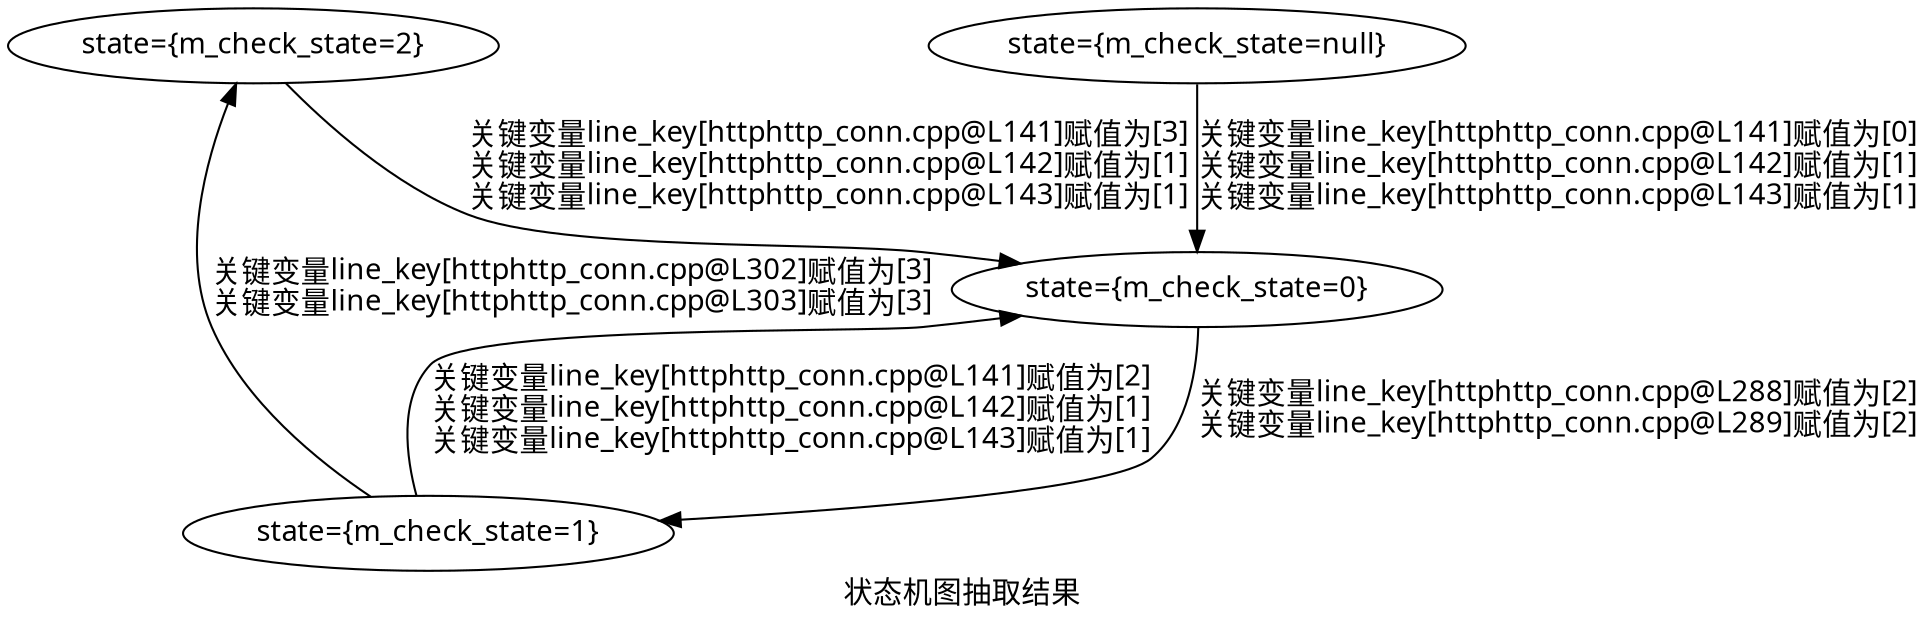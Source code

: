 digraph StateModel {
node [fontname="Microsoft YaHei"];
edge [fontname="Microsoft YaHei"];
graph [fontname="Microsoft YaHei"];
  label = "状态机图抽取结果"
  // graph-vertices
  v1 [label="state={m_check_state=2}"];
  v2 [label="state={m_check_state=1}"];
  v3 [label="state={m_check_state=null}"];
  v4 [label="state={m_check_state=0}"];
  // graph-edges
  v2 -> v4  [label="关键变量line_key[http\http_conn.cpp@L141]赋值为[2]
关键变量line_key[http\http_conn.cpp@L142]赋值为[1]
关键变量line_key[http\http_conn.cpp@L143]赋值为[1]
"];
  v1 -> v4  [label="关键变量line_key[http\http_conn.cpp@L141]赋值为[3]
关键变量line_key[http\http_conn.cpp@L142]赋值为[1]
关键变量line_key[http\http_conn.cpp@L143]赋值为[1]
"];
  v4 -> v2  [label="关键变量line_key[http\http_conn.cpp@L288]赋值为[2]
关键变量line_key[http\http_conn.cpp@L289]赋值为[2]
"];
  v3 -> v4  [label="关键变量line_key[http\http_conn.cpp@L141]赋值为[0]
关键变量line_key[http\http_conn.cpp@L142]赋值为[1]
关键变量line_key[http\http_conn.cpp@L143]赋值为[1]
"];
  v2 -> v1  [label="关键变量line_key[http\http_conn.cpp@L302]赋值为[3]
关键变量line_key[http\http_conn.cpp@L303]赋值为[3]
"];
  // end-of-graph
}
